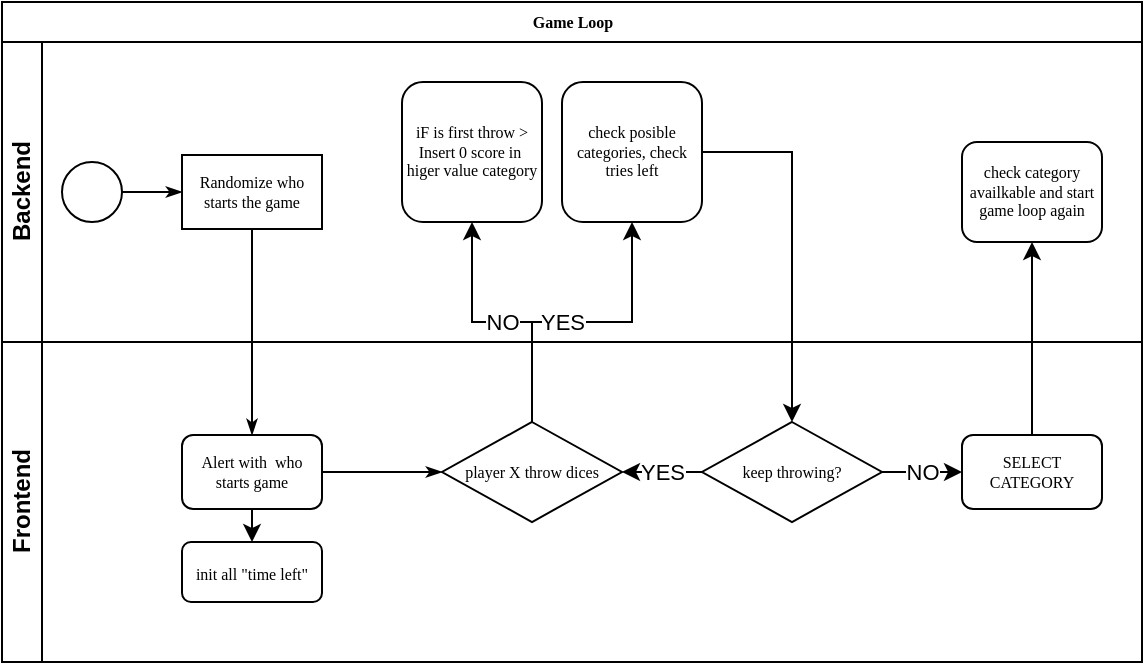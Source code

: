 <mxfile version="20.6.0" type="device"><diagram name="Page-1" id="c7488fd3-1785-93aa-aadb-54a6760d102a"><mxGraphModel dx="981" dy="559" grid="1" gridSize="10" guides="1" tooltips="1" connect="1" arrows="1" fold="1" page="1" pageScale="1" pageWidth="1100" pageHeight="850" background="none" math="0" shadow="0"><root><mxCell id="0"/><mxCell id="1" parent="0"/><mxCell id="2b4e8129b02d487f-1" value="Game Loop" style="swimlane;html=1;childLayout=stackLayout;horizontal=1;startSize=20;horizontalStack=0;rounded=0;shadow=0;labelBackgroundColor=none;strokeWidth=1;fontFamily=Verdana;fontSize=8;align=center;" parent="1" vertex="1"><mxGeometry x="180" y="70" width="570" height="330" as="geometry"/></mxCell><mxCell id="2b4e8129b02d487f-2" value="Backend" style="swimlane;html=1;startSize=20;horizontal=0;" parent="2b4e8129b02d487f-1" vertex="1"><mxGeometry y="20" width="570" height="150" as="geometry"/></mxCell><mxCell id="2b4e8129b02d487f-18" style="edgeStyle=orthogonalEdgeStyle;rounded=0;html=1;labelBackgroundColor=none;startArrow=none;startFill=0;startSize=5;endArrow=classicThin;endFill=1;endSize=5;jettySize=auto;orthogonalLoop=1;strokeWidth=1;fontFamily=Verdana;fontSize=8" parent="2b4e8129b02d487f-2" source="2b4e8129b02d487f-5" target="2b4e8129b02d487f-6" edge="1"><mxGeometry relative="1" as="geometry"/></mxCell><mxCell id="2b4e8129b02d487f-5" value="" style="ellipse;whiteSpace=wrap;html=1;rounded=0;shadow=0;labelBackgroundColor=none;strokeWidth=1;fontFamily=Verdana;fontSize=8;align=center;" parent="2b4e8129b02d487f-2" vertex="1"><mxGeometry x="30" y="60" width="30" height="30" as="geometry"/></mxCell><mxCell id="2b4e8129b02d487f-6" value="Randomize who&lt;br&gt;starts the game" style="rounded=1;whiteSpace=wrap;html=1;shadow=0;labelBackgroundColor=none;strokeWidth=1;fontFamily=Verdana;fontSize=8;align=center;arcSize=0;" parent="2b4e8129b02d487f-2" vertex="1"><mxGeometry x="90" y="56.5" width="70" height="37" as="geometry"/></mxCell><mxCell id="2b4e8129b02d487f-7" value="iF is first throw &amp;gt; Insert 0 score in&amp;nbsp;&lt;br&gt;higer value category" style="rounded=1;whiteSpace=wrap;html=1;shadow=0;labelBackgroundColor=none;strokeWidth=1;fontFamily=Verdana;fontSize=8;align=center;" parent="2b4e8129b02d487f-2" vertex="1"><mxGeometry x="200" y="20" width="70" height="70" as="geometry"/></mxCell><mxCell id="IWzS7oc4i24E8egYunil-10" value="check posible categories, check tries left" style="rounded=1;whiteSpace=wrap;html=1;shadow=0;labelBackgroundColor=none;strokeWidth=1;fontFamily=Verdana;fontSize=8;align=center;" vertex="1" parent="2b4e8129b02d487f-2"><mxGeometry x="280" y="20" width="70" height="70" as="geometry"/></mxCell><mxCell id="IWzS7oc4i24E8egYunil-19" value="check category availkable and start game loop again" style="rounded=1;whiteSpace=wrap;html=1;shadow=0;labelBackgroundColor=none;strokeWidth=1;fontFamily=Verdana;fontSize=8;align=center;" vertex="1" parent="2b4e8129b02d487f-2"><mxGeometry x="480" y="50" width="70" height="50" as="geometry"/></mxCell><mxCell id="2b4e8129b02d487f-24" style="edgeStyle=orthogonalEdgeStyle;rounded=0;html=1;labelBackgroundColor=none;startArrow=none;startFill=0;startSize=5;endArrow=classicThin;endFill=1;endSize=5;jettySize=auto;orthogonalLoop=1;strokeWidth=1;fontFamily=Verdana;fontSize=8" parent="2b4e8129b02d487f-1" source="2b4e8129b02d487f-6" target="2b4e8129b02d487f-12" edge="1"><mxGeometry relative="1" as="geometry"/></mxCell><mxCell id="IWzS7oc4i24E8egYunil-9" value="NO" style="edgeStyle=orthogonalEdgeStyle;rounded=0;orthogonalLoop=1;jettySize=auto;html=1;entryX=0.5;entryY=1;entryDx=0;entryDy=0;" edge="1" parent="2b4e8129b02d487f-1" source="2b4e8129b02d487f-13" target="2b4e8129b02d487f-7"><mxGeometry relative="1" as="geometry"/></mxCell><mxCell id="IWzS7oc4i24E8egYunil-11" value="YES" style="edgeStyle=orthogonalEdgeStyle;rounded=0;orthogonalLoop=1;jettySize=auto;html=1;entryX=0.5;entryY=1;entryDx=0;entryDy=0;exitX=0.5;exitY=0;exitDx=0;exitDy=0;exitPerimeter=0;" edge="1" parent="2b4e8129b02d487f-1" source="2b4e8129b02d487f-13" target="IWzS7oc4i24E8egYunil-10"><mxGeometry x="-0.134" relative="1" as="geometry"><mxPoint x="417.72" y="210.43" as="sourcePoint"/><mxPoint x="360.0" y="113.501" as="targetPoint"/><Array as="points"><mxPoint x="265" y="160"/><mxPoint x="315" y="160"/></Array><mxPoint as="offset"/></mxGeometry></mxCell><mxCell id="2b4e8129b02d487f-3" value="Frontend" style="swimlane;html=1;startSize=20;horizontal=0;" parent="2b4e8129b02d487f-1" vertex="1"><mxGeometry y="170" width="570" height="160" as="geometry"/></mxCell><mxCell id="2b4e8129b02d487f-26" style="edgeStyle=orthogonalEdgeStyle;rounded=0;html=1;labelBackgroundColor=none;startArrow=none;startFill=0;startSize=5;endArrow=classicThin;endFill=1;endSize=5;jettySize=auto;orthogonalLoop=1;strokeWidth=1;fontFamily=Verdana;fontSize=8" parent="2b4e8129b02d487f-3" source="2b4e8129b02d487f-12" target="2b4e8129b02d487f-13" edge="1"><mxGeometry relative="1" as="geometry"/></mxCell><mxCell id="IWzS7oc4i24E8egYunil-7" style="edgeStyle=orthogonalEdgeStyle;rounded=0;orthogonalLoop=1;jettySize=auto;html=1;exitX=0.5;exitY=1;exitDx=0;exitDy=0;entryX=0.5;entryY=0;entryDx=0;entryDy=0;" edge="1" parent="2b4e8129b02d487f-3" source="2b4e8129b02d487f-12" target="IWzS7oc4i24E8egYunil-6"><mxGeometry relative="1" as="geometry"/></mxCell><mxCell id="2b4e8129b02d487f-12" value="Alert with&amp;nbsp; who&lt;br&gt;starts game" style="rounded=1;whiteSpace=wrap;html=1;shadow=0;labelBackgroundColor=none;strokeWidth=1;fontFamily=Verdana;fontSize=8;align=center;" parent="2b4e8129b02d487f-3" vertex="1"><mxGeometry x="90" y="46.5" width="70" height="37" as="geometry"/></mxCell><mxCell id="2b4e8129b02d487f-13" value="player X throw dices" style="strokeWidth=1;html=1;shape=mxgraph.flowchart.decision;whiteSpace=wrap;rounded=1;shadow=0;labelBackgroundColor=none;fontFamily=Verdana;fontSize=8;align=center;" parent="2b4e8129b02d487f-3" vertex="1"><mxGeometry x="220" y="40" width="90" height="50" as="geometry"/></mxCell><mxCell id="IWzS7oc4i24E8egYunil-6" value="&lt;font face=&quot;Verdana&quot;&gt;&lt;span style=&quot;font-size: 8px;&quot;&gt;init all &quot;time left&quot;&lt;/span&gt;&lt;/font&gt;" style="rounded=1;whiteSpace=wrap;html=1;" vertex="1" parent="2b4e8129b02d487f-3"><mxGeometry x="90" y="100" width="70" height="30" as="geometry"/></mxCell><mxCell id="IWzS7oc4i24E8egYunil-15" value="YES" style="edgeStyle=orthogonalEdgeStyle;rounded=0;orthogonalLoop=1;jettySize=auto;html=1;entryX=1;entryY=0.5;entryDx=0;entryDy=0;entryPerimeter=0;" edge="1" parent="2b4e8129b02d487f-3" source="IWzS7oc4i24E8egYunil-14" target="2b4e8129b02d487f-13"><mxGeometry relative="1" as="geometry"/></mxCell><mxCell id="IWzS7oc4i24E8egYunil-18" value="NO" style="edgeStyle=orthogonalEdgeStyle;rounded=0;orthogonalLoop=1;jettySize=auto;html=1;entryX=0;entryY=0.5;entryDx=0;entryDy=0;" edge="1" parent="2b4e8129b02d487f-3" source="IWzS7oc4i24E8egYunil-14" target="IWzS7oc4i24E8egYunil-17"><mxGeometry relative="1" as="geometry"/></mxCell><mxCell id="IWzS7oc4i24E8egYunil-14" value="keep throwing?" style="strokeWidth=1;html=1;shape=mxgraph.flowchart.decision;whiteSpace=wrap;rounded=1;shadow=0;labelBackgroundColor=none;fontFamily=Verdana;fontSize=8;align=center;" vertex="1" parent="2b4e8129b02d487f-3"><mxGeometry x="350" y="40" width="90" height="50" as="geometry"/></mxCell><mxCell id="IWzS7oc4i24E8egYunil-17" value="SELECT CATEGORY" style="rounded=1;whiteSpace=wrap;html=1;shadow=0;labelBackgroundColor=none;strokeWidth=1;fontFamily=Verdana;fontSize=8;align=center;" vertex="1" parent="2b4e8129b02d487f-3"><mxGeometry x="480" y="46.5" width="70" height="37" as="geometry"/></mxCell><mxCell id="IWzS7oc4i24E8egYunil-16" style="edgeStyle=orthogonalEdgeStyle;rounded=0;orthogonalLoop=1;jettySize=auto;html=1;entryX=0.5;entryY=0;entryDx=0;entryDy=0;entryPerimeter=0;" edge="1" parent="2b4e8129b02d487f-1" source="IWzS7oc4i24E8egYunil-10" target="IWzS7oc4i24E8egYunil-14"><mxGeometry relative="1" as="geometry"><mxPoint x="400" y="200" as="targetPoint"/><Array as="points"><mxPoint x="395" y="75"/></Array></mxGeometry></mxCell><mxCell id="IWzS7oc4i24E8egYunil-20" style="edgeStyle=orthogonalEdgeStyle;rounded=0;orthogonalLoop=1;jettySize=auto;html=1;entryX=0.5;entryY=1;entryDx=0;entryDy=0;" edge="1" parent="2b4e8129b02d487f-1" source="IWzS7oc4i24E8egYunil-17" target="IWzS7oc4i24E8egYunil-19"><mxGeometry relative="1" as="geometry"/></mxCell></root></mxGraphModel></diagram></mxfile>